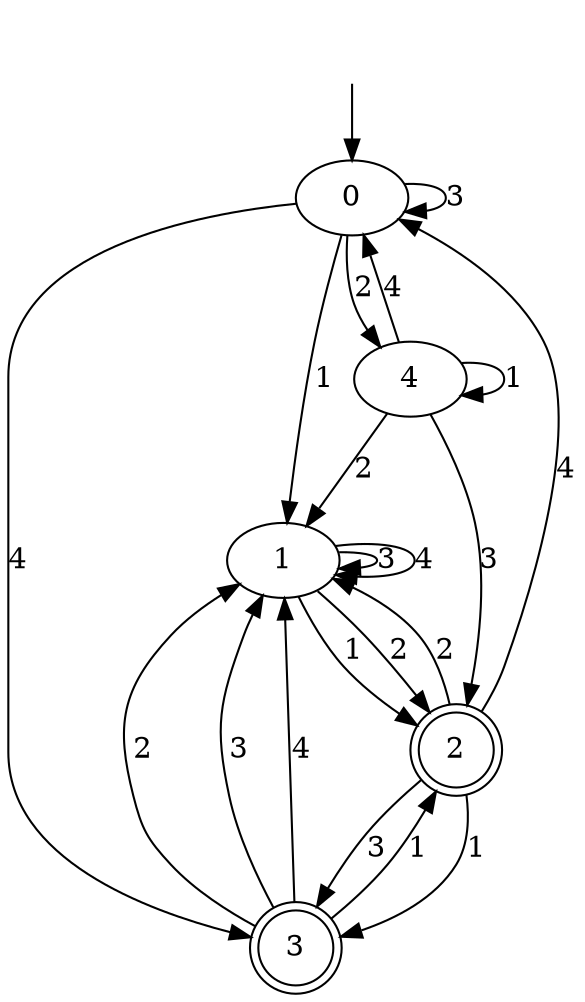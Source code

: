 digraph dfa_size_5_inputs_4_4 {
0 [label=0];
1 [label=1];
2 [label=2, shape=doublecircle];
3 [label=3, shape=doublecircle];
4 [label=4];
0 -> 1  [label=1];
0 -> 4  [label=2];
0 -> 0  [label=3];
0 -> 3  [label=4];
1 -> 2  [label=1];
1 -> 2  [label=2];
1 -> 1  [label=3];
1 -> 1  [label=4];
2 -> 3  [label=1];
2 -> 1  [label=2];
2 -> 3  [label=3];
2 -> 0  [label=4];
3 -> 2  [label=1];
3 -> 1  [label=2];
3 -> 1  [label=3];
3 -> 1  [label=4];
4 -> 4  [label=1];
4 -> 1  [label=2];
4 -> 2  [label=3];
4 -> 0  [label=4];
__start0 [label="", shape=none];
__start0 -> 0  [label=""];
}
